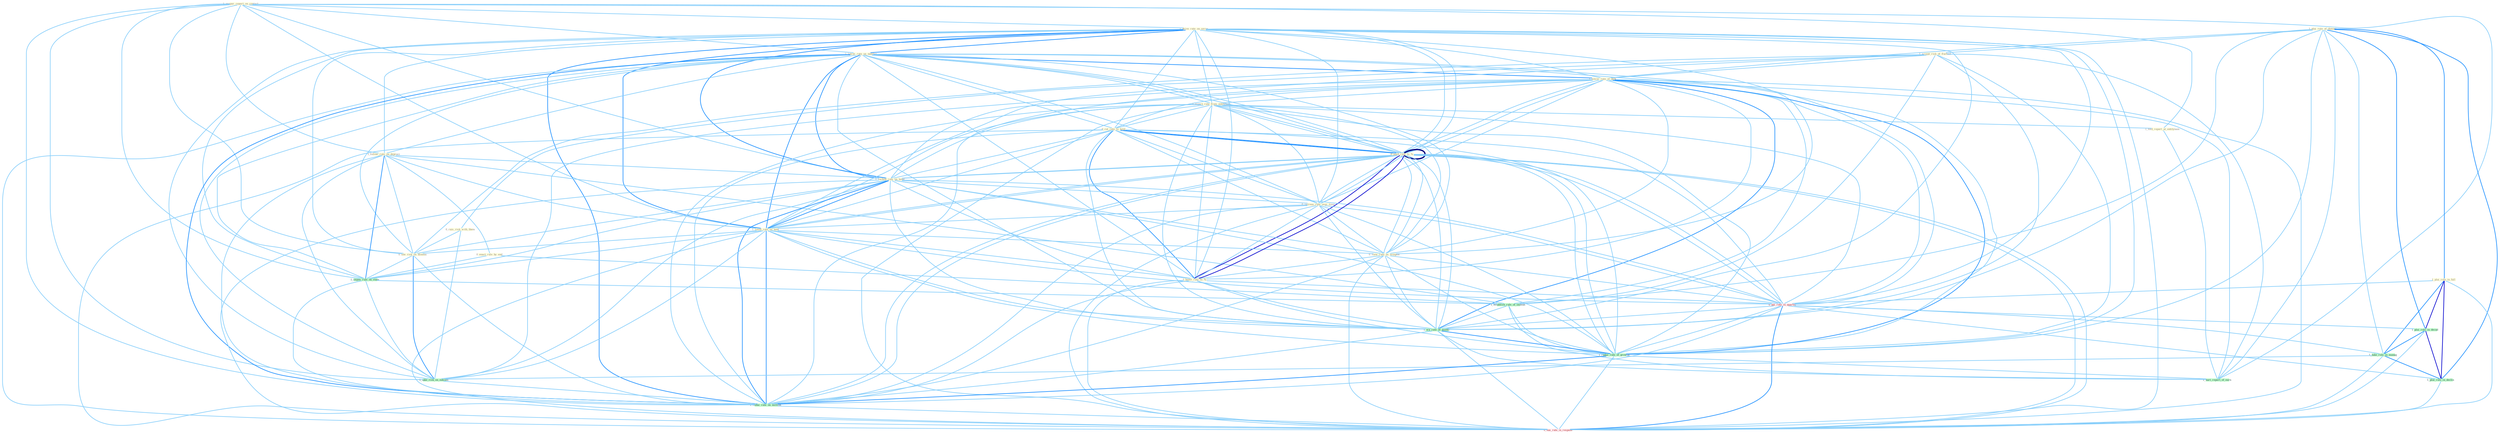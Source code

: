 Graph G{ 
    node
    [shape=polygon,style=filled,width=.5,height=.06,color="#BDFCC9",fixedsize=true,fontsize=4,
    fontcolor="#2f4f4f"];
    {node
    [color="#ffffe0", fontcolor="#8b7d6b"] "1_prepar_report_on_contact " "1_plai_role_of_dummi " "1_drive_rate_on_secur " "1_lower_rate_on_number " "1_accept_risk_of_fluctuat " "1_lower_rate_of_debt " "0_expect_rate_from_entitynam " "0_cut_rate_to_hold " "1_follow_rule_on_depreci " "1_plai_role_in_fall " "0_enact_rule_by_end " "0_push_rate_to_% " "1_reckon_rate_on_bond " "0_increas_rate_over_time " "1_told_report_at_entitynam " "1_reset_rate_on_note " "0_view_rate_as_weapon " "0_rais_risk_with_them " "0_see_risk_on_dimens " "1_boost_rate_to_% "}
{node [color="#fff0f5", fontcolor="#b22222"] "0_pai_rate_in_quarter " "0_push_rate_to_% " "0_eas_rate_in_respons "}
edge [color="#B0E2FF"];

	"1_prepar_report_on_contact " -- "1_drive_rate_on_secur " [w="1", color="#87cefa" ];
	"1_prepar_report_on_contact " -- "1_lower_rate_on_number " [w="1", color="#87cefa" ];
	"1_prepar_report_on_contact " -- "1_follow_rule_on_depreci " [w="1", color="#87cefa" ];
	"1_prepar_report_on_contact " -- "1_reckon_rate_on_bond " [w="1", color="#87cefa" ];
	"1_prepar_report_on_contact " -- "1_told_report_at_entitynam " [w="1", color="#87cefa" ];
	"1_prepar_report_on_contact " -- "1_reset_rate_on_note " [w="1", color="#87cefa" ];
	"1_prepar_report_on_contact " -- "0_see_risk_on_dimens " [w="1", color="#87cefa" ];
	"1_prepar_report_on_contact " -- "1_impos_rule_on_state " [w="1", color="#87cefa" ];
	"1_prepar_report_on_contact " -- "1_take_risk_on_outcom " [w="1", color="#87cefa" ];
	"1_prepar_report_on_contact " -- "1_reduc_rate_on_million " [w="1", color="#87cefa" ];
	"1_prepar_report_on_contact " -- "1_hurt_report_of_earn " [w="1", color="#87cefa" ];
	"1_plai_role_of_dummi " -- "1_accept_risk_of_fluctuat " [w="1", color="#87cefa" ];
	"1_plai_role_of_dummi " -- "1_lower_rate_of_debt " [w="1", color="#87cefa" ];
	"1_plai_role_of_dummi " -- "1_plai_role_in_fall " [w="2", color="#1e90ff" , len=0.8];
	"1_plai_role_of_dummi " -- "1_plai_role_in_decad " [w="2", color="#1e90ff" , len=0.8];
	"1_plai_role_of_dummi " -- "1_take_role_in_manag " [w="1", color="#87cefa" ];
	"1_plai_role_of_dummi " -- "1_establish_rule_of_immun " [w="1", color="#87cefa" ];
	"1_plai_role_of_dummi " -- "1_plai_role_in_declin " [w="2", color="#1e90ff" , len=0.8];
	"1_plai_role_of_dummi " -- "1_wa_rate_of_month " [w="1", color="#87cefa" ];
	"1_plai_role_of_dummi " -- "1_reduc_rate_of_growth " [w="1", color="#87cefa" ];
	"1_plai_role_of_dummi " -- "1_hurt_report_of_earn " [w="1", color="#87cefa" ];
	"1_drive_rate_on_secur " -- "1_lower_rate_on_number " [w="2", color="#1e90ff" , len=0.8];
	"1_drive_rate_on_secur " -- "1_lower_rate_of_debt " [w="1", color="#87cefa" ];
	"1_drive_rate_on_secur " -- "0_expect_rate_from_entitynam " [w="1", color="#87cefa" ];
	"1_drive_rate_on_secur " -- "0_cut_rate_to_hold " [w="1", color="#87cefa" ];
	"1_drive_rate_on_secur " -- "1_follow_rule_on_depreci " [w="1", color="#87cefa" ];
	"1_drive_rate_on_secur " -- "0_push_rate_to_% " [w="1", color="#87cefa" ];
	"1_drive_rate_on_secur " -- "1_reckon_rate_on_bond " [w="2", color="#1e90ff" , len=0.8];
	"1_drive_rate_on_secur " -- "0_increas_rate_over_time " [w="1", color="#87cefa" ];
	"1_drive_rate_on_secur " -- "1_reset_rate_on_note " [w="2", color="#1e90ff" , len=0.8];
	"1_drive_rate_on_secur " -- "0_view_rate_as_weapon " [w="1", color="#87cefa" ];
	"1_drive_rate_on_secur " -- "0_see_risk_on_dimens " [w="1", color="#87cefa" ];
	"1_drive_rate_on_secur " -- "1_boost_rate_to_% " [w="1", color="#87cefa" ];
	"1_drive_rate_on_secur " -- "1_impos_rule_on_state " [w="1", color="#87cefa" ];
	"1_drive_rate_on_secur " -- "0_pai_rate_in_quarter " [w="1", color="#87cefa" ];
	"1_drive_rate_on_secur " -- "0_push_rate_to_% " [w="1", color="#87cefa" ];
	"1_drive_rate_on_secur " -- "1_take_risk_on_outcom " [w="1", color="#87cefa" ];
	"1_drive_rate_on_secur " -- "1_wa_rate_of_month " [w="1", color="#87cefa" ];
	"1_drive_rate_on_secur " -- "1_reduc_rate_of_growth " [w="1", color="#87cefa" ];
	"1_drive_rate_on_secur " -- "1_reduc_rate_on_million " [w="2", color="#1e90ff" , len=0.8];
	"1_drive_rate_on_secur " -- "0_eas_rate_in_respons " [w="1", color="#87cefa" ];
	"1_lower_rate_on_number " -- "1_lower_rate_of_debt " [w="2", color="#1e90ff" , len=0.8];
	"1_lower_rate_on_number " -- "0_expect_rate_from_entitynam " [w="1", color="#87cefa" ];
	"1_lower_rate_on_number " -- "0_cut_rate_to_hold " [w="1", color="#87cefa" ];
	"1_lower_rate_on_number " -- "1_follow_rule_on_depreci " [w="1", color="#87cefa" ];
	"1_lower_rate_on_number " -- "0_push_rate_to_% " [w="1", color="#87cefa" ];
	"1_lower_rate_on_number " -- "1_reckon_rate_on_bond " [w="2", color="#1e90ff" , len=0.8];
	"1_lower_rate_on_number " -- "0_increas_rate_over_time " [w="1", color="#87cefa" ];
	"1_lower_rate_on_number " -- "1_reset_rate_on_note " [w="2", color="#1e90ff" , len=0.8];
	"1_lower_rate_on_number " -- "0_view_rate_as_weapon " [w="1", color="#87cefa" ];
	"1_lower_rate_on_number " -- "0_see_risk_on_dimens " [w="1", color="#87cefa" ];
	"1_lower_rate_on_number " -- "1_boost_rate_to_% " [w="1", color="#87cefa" ];
	"1_lower_rate_on_number " -- "1_impos_rule_on_state " [w="1", color="#87cefa" ];
	"1_lower_rate_on_number " -- "0_pai_rate_in_quarter " [w="1", color="#87cefa" ];
	"1_lower_rate_on_number " -- "0_push_rate_to_% " [w="1", color="#87cefa" ];
	"1_lower_rate_on_number " -- "1_take_risk_on_outcom " [w="1", color="#87cefa" ];
	"1_lower_rate_on_number " -- "1_wa_rate_of_month " [w="1", color="#87cefa" ];
	"1_lower_rate_on_number " -- "1_reduc_rate_of_growth " [w="1", color="#87cefa" ];
	"1_lower_rate_on_number " -- "1_reduc_rate_on_million " [w="2", color="#1e90ff" , len=0.8];
	"1_lower_rate_on_number " -- "0_eas_rate_in_respons " [w="1", color="#87cefa" ];
	"1_accept_risk_of_fluctuat " -- "1_lower_rate_of_debt " [w="1", color="#87cefa" ];
	"1_accept_risk_of_fluctuat " -- "0_rais_risk_with_them " [w="1", color="#87cefa" ];
	"1_accept_risk_of_fluctuat " -- "0_see_risk_on_dimens " [w="1", color="#87cefa" ];
	"1_accept_risk_of_fluctuat " -- "1_take_risk_on_outcom " [w="1", color="#87cefa" ];
	"1_accept_risk_of_fluctuat " -- "1_establish_rule_of_immun " [w="1", color="#87cefa" ];
	"1_accept_risk_of_fluctuat " -- "1_wa_rate_of_month " [w="1", color="#87cefa" ];
	"1_accept_risk_of_fluctuat " -- "1_reduc_rate_of_growth " [w="1", color="#87cefa" ];
	"1_accept_risk_of_fluctuat " -- "1_hurt_report_of_earn " [w="1", color="#87cefa" ];
	"1_lower_rate_of_debt " -- "0_expect_rate_from_entitynam " [w="1", color="#87cefa" ];
	"1_lower_rate_of_debt " -- "0_cut_rate_to_hold " [w="1", color="#87cefa" ];
	"1_lower_rate_of_debt " -- "0_push_rate_to_% " [w="1", color="#87cefa" ];
	"1_lower_rate_of_debt " -- "1_reckon_rate_on_bond " [w="1", color="#87cefa" ];
	"1_lower_rate_of_debt " -- "0_increas_rate_over_time " [w="1", color="#87cefa" ];
	"1_lower_rate_of_debt " -- "1_reset_rate_on_note " [w="1", color="#87cefa" ];
	"1_lower_rate_of_debt " -- "0_view_rate_as_weapon " [w="1", color="#87cefa" ];
	"1_lower_rate_of_debt " -- "1_boost_rate_to_% " [w="1", color="#87cefa" ];
	"1_lower_rate_of_debt " -- "0_pai_rate_in_quarter " [w="1", color="#87cefa" ];
	"1_lower_rate_of_debt " -- "0_push_rate_to_% " [w="1", color="#87cefa" ];
	"1_lower_rate_of_debt " -- "1_establish_rule_of_immun " [w="1", color="#87cefa" ];
	"1_lower_rate_of_debt " -- "1_wa_rate_of_month " [w="2", color="#1e90ff" , len=0.8];
	"1_lower_rate_of_debt " -- "1_reduc_rate_of_growth " [w="2", color="#1e90ff" , len=0.8];
	"1_lower_rate_of_debt " -- "1_reduc_rate_on_million " [w="1", color="#87cefa" ];
	"1_lower_rate_of_debt " -- "1_hurt_report_of_earn " [w="1", color="#87cefa" ];
	"1_lower_rate_of_debt " -- "0_eas_rate_in_respons " [w="1", color="#87cefa" ];
	"0_expect_rate_from_entitynam " -- "0_cut_rate_to_hold " [w="1", color="#87cefa" ];
	"0_expect_rate_from_entitynam " -- "0_push_rate_to_% " [w="1", color="#87cefa" ];
	"0_expect_rate_from_entitynam " -- "1_reckon_rate_on_bond " [w="1", color="#87cefa" ];
	"0_expect_rate_from_entitynam " -- "0_increas_rate_over_time " [w="1", color="#87cefa" ];
	"0_expect_rate_from_entitynam " -- "1_told_report_at_entitynam " [w="1", color="#87cefa" ];
	"0_expect_rate_from_entitynam " -- "1_reset_rate_on_note " [w="1", color="#87cefa" ];
	"0_expect_rate_from_entitynam " -- "0_view_rate_as_weapon " [w="1", color="#87cefa" ];
	"0_expect_rate_from_entitynam " -- "1_boost_rate_to_% " [w="1", color="#87cefa" ];
	"0_expect_rate_from_entitynam " -- "0_pai_rate_in_quarter " [w="1", color="#87cefa" ];
	"0_expect_rate_from_entitynam " -- "0_push_rate_to_% " [w="1", color="#87cefa" ];
	"0_expect_rate_from_entitynam " -- "1_wa_rate_of_month " [w="1", color="#87cefa" ];
	"0_expect_rate_from_entitynam " -- "1_reduc_rate_of_growth " [w="1", color="#87cefa" ];
	"0_expect_rate_from_entitynam " -- "1_reduc_rate_on_million " [w="1", color="#87cefa" ];
	"0_expect_rate_from_entitynam " -- "0_eas_rate_in_respons " [w="1", color="#87cefa" ];
	"0_cut_rate_to_hold " -- "0_push_rate_to_% " [w="2", color="#1e90ff" , len=0.8];
	"0_cut_rate_to_hold " -- "1_reckon_rate_on_bond " [w="1", color="#87cefa" ];
	"0_cut_rate_to_hold " -- "0_increas_rate_over_time " [w="1", color="#87cefa" ];
	"0_cut_rate_to_hold " -- "1_reset_rate_on_note " [w="1", color="#87cefa" ];
	"0_cut_rate_to_hold " -- "0_view_rate_as_weapon " [w="1", color="#87cefa" ];
	"0_cut_rate_to_hold " -- "1_boost_rate_to_% " [w="2", color="#1e90ff" , len=0.8];
	"0_cut_rate_to_hold " -- "0_pai_rate_in_quarter " [w="1", color="#87cefa" ];
	"0_cut_rate_to_hold " -- "0_push_rate_to_% " [w="2", color="#1e90ff" , len=0.8];
	"0_cut_rate_to_hold " -- "1_wa_rate_of_month " [w="1", color="#87cefa" ];
	"0_cut_rate_to_hold " -- "1_reduc_rate_of_growth " [w="1", color="#87cefa" ];
	"0_cut_rate_to_hold " -- "1_reduc_rate_on_million " [w="1", color="#87cefa" ];
	"0_cut_rate_to_hold " -- "0_eas_rate_in_respons " [w="1", color="#87cefa" ];
	"1_follow_rule_on_depreci " -- "0_enact_rule_by_end " [w="1", color="#87cefa" ];
	"1_follow_rule_on_depreci " -- "1_reckon_rate_on_bond " [w="1", color="#87cefa" ];
	"1_follow_rule_on_depreci " -- "1_reset_rate_on_note " [w="1", color="#87cefa" ];
	"1_follow_rule_on_depreci " -- "0_see_risk_on_dimens " [w="1", color="#87cefa" ];
	"1_follow_rule_on_depreci " -- "1_impos_rule_on_state " [w="2", color="#1e90ff" , len=0.8];
	"1_follow_rule_on_depreci " -- "1_take_risk_on_outcom " [w="1", color="#87cefa" ];
	"1_follow_rule_on_depreci " -- "1_establish_rule_of_immun " [w="1", color="#87cefa" ];
	"1_follow_rule_on_depreci " -- "1_reduc_rate_on_million " [w="1", color="#87cefa" ];
	"1_plai_role_in_fall " -- "0_pai_rate_in_quarter " [w="1", color="#87cefa" ];
	"1_plai_role_in_fall " -- "1_plai_role_in_decad " [w="3", color="#0000cd" , len=0.6];
	"1_plai_role_in_fall " -- "1_take_role_in_manag " [w="2", color="#1e90ff" , len=0.8];
	"1_plai_role_in_fall " -- "1_plai_role_in_declin " [w="3", color="#0000cd" , len=0.6];
	"1_plai_role_in_fall " -- "0_eas_rate_in_respons " [w="1", color="#87cefa" ];
	"0_enact_rule_by_end " -- "1_impos_rule_on_state " [w="1", color="#87cefa" ];
	"0_enact_rule_by_end " -- "1_establish_rule_of_immun " [w="1", color="#87cefa" ];
	"0_push_rate_to_% " -- "1_reckon_rate_on_bond " [w="1", color="#87cefa" ];
	"0_push_rate_to_% " -- "0_increas_rate_over_time " [w="1", color="#87cefa" ];
	"0_push_rate_to_% " -- "1_reset_rate_on_note " [w="1", color="#87cefa" ];
	"0_push_rate_to_% " -- "0_view_rate_as_weapon " [w="1", color="#87cefa" ];
	"0_push_rate_to_% " -- "1_boost_rate_to_% " [w="3", color="#0000cd" , len=0.6];
	"0_push_rate_to_% " -- "0_pai_rate_in_quarter " [w="1", color="#87cefa" ];
	"0_push_rate_to_% " -- "0_push_rate_to_% " [w="4", style=bold, color="#000080", len=0.4];
	"0_push_rate_to_% " -- "1_wa_rate_of_month " [w="1", color="#87cefa" ];
	"0_push_rate_to_% " -- "1_reduc_rate_of_growth " [w="1", color="#87cefa" ];
	"0_push_rate_to_% " -- "1_reduc_rate_on_million " [w="1", color="#87cefa" ];
	"0_push_rate_to_% " -- "0_eas_rate_in_respons " [w="1", color="#87cefa" ];
	"1_reckon_rate_on_bond " -- "0_increas_rate_over_time " [w="1", color="#87cefa" ];
	"1_reckon_rate_on_bond " -- "1_reset_rate_on_note " [w="2", color="#1e90ff" , len=0.8];
	"1_reckon_rate_on_bond " -- "0_view_rate_as_weapon " [w="1", color="#87cefa" ];
	"1_reckon_rate_on_bond " -- "0_see_risk_on_dimens " [w="1", color="#87cefa" ];
	"1_reckon_rate_on_bond " -- "1_boost_rate_to_% " [w="1", color="#87cefa" ];
	"1_reckon_rate_on_bond " -- "1_impos_rule_on_state " [w="1", color="#87cefa" ];
	"1_reckon_rate_on_bond " -- "0_pai_rate_in_quarter " [w="1", color="#87cefa" ];
	"1_reckon_rate_on_bond " -- "0_push_rate_to_% " [w="1", color="#87cefa" ];
	"1_reckon_rate_on_bond " -- "1_take_risk_on_outcom " [w="1", color="#87cefa" ];
	"1_reckon_rate_on_bond " -- "1_wa_rate_of_month " [w="1", color="#87cefa" ];
	"1_reckon_rate_on_bond " -- "1_reduc_rate_of_growth " [w="1", color="#87cefa" ];
	"1_reckon_rate_on_bond " -- "1_reduc_rate_on_million " [w="2", color="#1e90ff" , len=0.8];
	"1_reckon_rate_on_bond " -- "0_eas_rate_in_respons " [w="1", color="#87cefa" ];
	"0_increas_rate_over_time " -- "1_reset_rate_on_note " [w="1", color="#87cefa" ];
	"0_increas_rate_over_time " -- "0_view_rate_as_weapon " [w="1", color="#87cefa" ];
	"0_increas_rate_over_time " -- "1_boost_rate_to_% " [w="1", color="#87cefa" ];
	"0_increas_rate_over_time " -- "0_pai_rate_in_quarter " [w="1", color="#87cefa" ];
	"0_increas_rate_over_time " -- "0_push_rate_to_% " [w="1", color="#87cefa" ];
	"0_increas_rate_over_time " -- "1_wa_rate_of_month " [w="1", color="#87cefa" ];
	"0_increas_rate_over_time " -- "1_reduc_rate_of_growth " [w="1", color="#87cefa" ];
	"0_increas_rate_over_time " -- "1_reduc_rate_on_million " [w="1", color="#87cefa" ];
	"0_increas_rate_over_time " -- "0_eas_rate_in_respons " [w="1", color="#87cefa" ];
	"1_told_report_at_entitynam " -- "1_hurt_report_of_earn " [w="1", color="#87cefa" ];
	"1_reset_rate_on_note " -- "0_view_rate_as_weapon " [w="1", color="#87cefa" ];
	"1_reset_rate_on_note " -- "0_see_risk_on_dimens " [w="1", color="#87cefa" ];
	"1_reset_rate_on_note " -- "1_boost_rate_to_% " [w="1", color="#87cefa" ];
	"1_reset_rate_on_note " -- "1_impos_rule_on_state " [w="1", color="#87cefa" ];
	"1_reset_rate_on_note " -- "0_pai_rate_in_quarter " [w="1", color="#87cefa" ];
	"1_reset_rate_on_note " -- "0_push_rate_to_% " [w="1", color="#87cefa" ];
	"1_reset_rate_on_note " -- "1_take_risk_on_outcom " [w="1", color="#87cefa" ];
	"1_reset_rate_on_note " -- "1_wa_rate_of_month " [w="1", color="#87cefa" ];
	"1_reset_rate_on_note " -- "1_reduc_rate_of_growth " [w="1", color="#87cefa" ];
	"1_reset_rate_on_note " -- "1_reduc_rate_on_million " [w="2", color="#1e90ff" , len=0.8];
	"1_reset_rate_on_note " -- "0_eas_rate_in_respons " [w="1", color="#87cefa" ];
	"0_view_rate_as_weapon " -- "1_boost_rate_to_% " [w="1", color="#87cefa" ];
	"0_view_rate_as_weapon " -- "0_pai_rate_in_quarter " [w="1", color="#87cefa" ];
	"0_view_rate_as_weapon " -- "0_push_rate_to_% " [w="1", color="#87cefa" ];
	"0_view_rate_as_weapon " -- "1_wa_rate_of_month " [w="1", color="#87cefa" ];
	"0_view_rate_as_weapon " -- "1_reduc_rate_of_growth " [w="1", color="#87cefa" ];
	"0_view_rate_as_weapon " -- "1_reduc_rate_on_million " [w="1", color="#87cefa" ];
	"0_view_rate_as_weapon " -- "0_eas_rate_in_respons " [w="1", color="#87cefa" ];
	"0_rais_risk_with_them " -- "0_see_risk_on_dimens " [w="1", color="#87cefa" ];
	"0_rais_risk_with_them " -- "1_take_risk_on_outcom " [w="1", color="#87cefa" ];
	"0_see_risk_on_dimens " -- "1_impos_rule_on_state " [w="1", color="#87cefa" ];
	"0_see_risk_on_dimens " -- "1_take_risk_on_outcom " [w="2", color="#1e90ff" , len=0.8];
	"0_see_risk_on_dimens " -- "1_reduc_rate_on_million " [w="1", color="#87cefa" ];
	"1_boost_rate_to_% " -- "0_pai_rate_in_quarter " [w="1", color="#87cefa" ];
	"1_boost_rate_to_% " -- "0_push_rate_to_% " [w="3", color="#0000cd" , len=0.6];
	"1_boost_rate_to_% " -- "1_wa_rate_of_month " [w="1", color="#87cefa" ];
	"1_boost_rate_to_% " -- "1_reduc_rate_of_growth " [w="1", color="#87cefa" ];
	"1_boost_rate_to_% " -- "1_reduc_rate_on_million " [w="1", color="#87cefa" ];
	"1_boost_rate_to_% " -- "0_eas_rate_in_respons " [w="1", color="#87cefa" ];
	"1_impos_rule_on_state " -- "1_take_risk_on_outcom " [w="1", color="#87cefa" ];
	"1_impos_rule_on_state " -- "1_establish_rule_of_immun " [w="1", color="#87cefa" ];
	"1_impos_rule_on_state " -- "1_reduc_rate_on_million " [w="1", color="#87cefa" ];
	"0_pai_rate_in_quarter " -- "0_push_rate_to_% " [w="1", color="#87cefa" ];
	"0_pai_rate_in_quarter " -- "1_plai_role_in_decad " [w="1", color="#87cefa" ];
	"0_pai_rate_in_quarter " -- "1_take_role_in_manag " [w="1", color="#87cefa" ];
	"0_pai_rate_in_quarter " -- "1_plai_role_in_declin " [w="1", color="#87cefa" ];
	"0_pai_rate_in_quarter " -- "1_wa_rate_of_month " [w="1", color="#87cefa" ];
	"0_pai_rate_in_quarter " -- "1_reduc_rate_of_growth " [w="1", color="#87cefa" ];
	"0_pai_rate_in_quarter " -- "1_reduc_rate_on_million " [w="1", color="#87cefa" ];
	"0_pai_rate_in_quarter " -- "0_eas_rate_in_respons " [w="2", color="#1e90ff" , len=0.8];
	"0_push_rate_to_% " -- "1_wa_rate_of_month " [w="1", color="#87cefa" ];
	"0_push_rate_to_% " -- "1_reduc_rate_of_growth " [w="1", color="#87cefa" ];
	"0_push_rate_to_% " -- "1_reduc_rate_on_million " [w="1", color="#87cefa" ];
	"0_push_rate_to_% " -- "0_eas_rate_in_respons " [w="1", color="#87cefa" ];
	"1_plai_role_in_decad " -- "1_take_role_in_manag " [w="2", color="#1e90ff" , len=0.8];
	"1_plai_role_in_decad " -- "1_plai_role_in_declin " [w="3", color="#0000cd" , len=0.6];
	"1_plai_role_in_decad " -- "0_eas_rate_in_respons " [w="1", color="#87cefa" ];
	"1_take_role_in_manag " -- "1_take_risk_on_outcom " [w="1", color="#87cefa" ];
	"1_take_role_in_manag " -- "1_plai_role_in_declin " [w="2", color="#1e90ff" , len=0.8];
	"1_take_role_in_manag " -- "0_eas_rate_in_respons " [w="1", color="#87cefa" ];
	"1_take_risk_on_outcom " -- "1_reduc_rate_on_million " [w="1", color="#87cefa" ];
	"1_establish_rule_of_immun " -- "1_wa_rate_of_month " [w="1", color="#87cefa" ];
	"1_establish_rule_of_immun " -- "1_reduc_rate_of_growth " [w="1", color="#87cefa" ];
	"1_establish_rule_of_immun " -- "1_hurt_report_of_earn " [w="1", color="#87cefa" ];
	"1_plai_role_in_declin " -- "0_eas_rate_in_respons " [w="1", color="#87cefa" ];
	"1_wa_rate_of_month " -- "1_reduc_rate_of_growth " [w="2", color="#1e90ff" , len=0.8];
	"1_wa_rate_of_month " -- "1_reduc_rate_on_million " [w="1", color="#87cefa" ];
	"1_wa_rate_of_month " -- "1_hurt_report_of_earn " [w="1", color="#87cefa" ];
	"1_wa_rate_of_month " -- "0_eas_rate_in_respons " [w="1", color="#87cefa" ];
	"1_reduc_rate_of_growth " -- "1_reduc_rate_on_million " [w="2", color="#1e90ff" , len=0.8];
	"1_reduc_rate_of_growth " -- "1_hurt_report_of_earn " [w="1", color="#87cefa" ];
	"1_reduc_rate_of_growth " -- "0_eas_rate_in_respons " [w="1", color="#87cefa" ];
	"1_reduc_rate_on_million " -- "0_eas_rate_in_respons " [w="1", color="#87cefa" ];
}